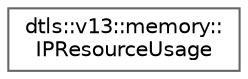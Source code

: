 digraph "Graphical Class Hierarchy"
{
 // LATEX_PDF_SIZE
  bgcolor="transparent";
  edge [fontname=Helvetica,fontsize=10,labelfontname=Helvetica,labelfontsize=10];
  node [fontname=Helvetica,fontsize=10,shape=box,height=0.2,width=0.4];
  rankdir="LR";
  Node0 [id="Node000000",label="dtls::v13::memory::\lIPResourceUsage",height=0.2,width=0.4,color="grey40", fillcolor="white", style="filled",URL="$structdtls_1_1v13_1_1memory_1_1IPResourceUsage.html",tooltip=" "];
}
